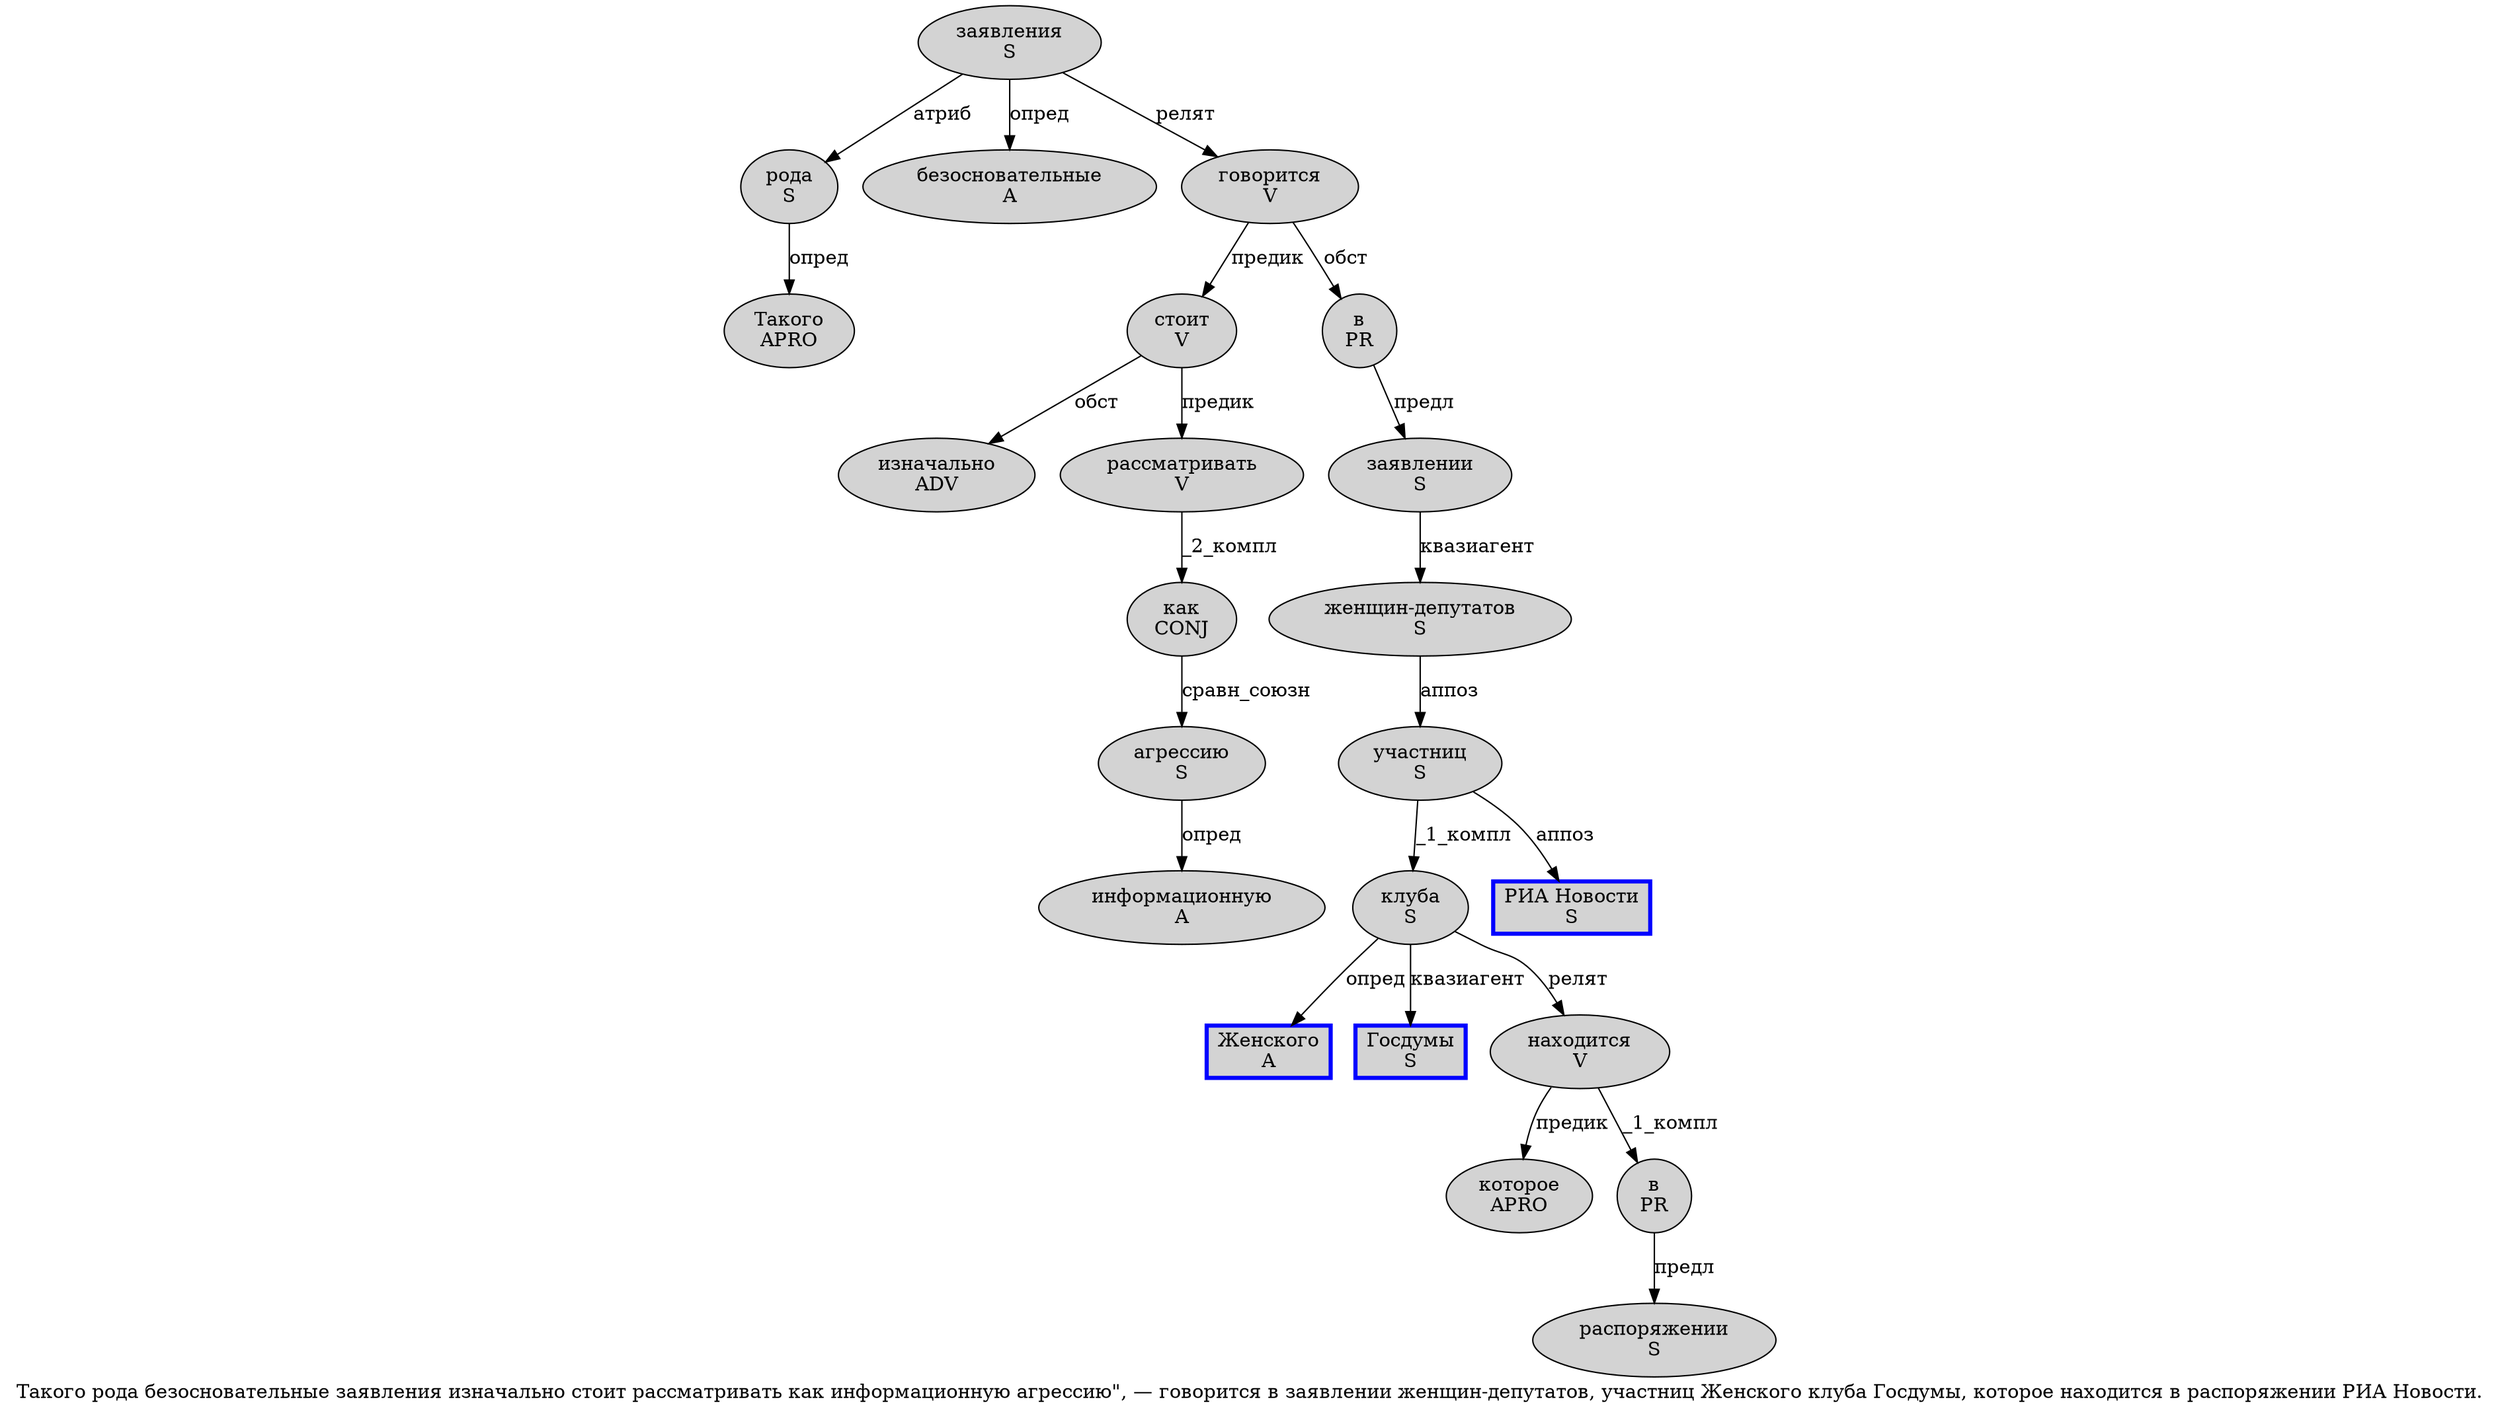 digraph SENTENCE_97 {
	graph [label="Такого рода безосновательные заявления изначально стоит рассматривать как информационную агрессию\", — говорится в заявлении женщин-депутатов, участниц Женского клуба Госдумы, которое находится в распоряжении РИА Новости."]
	node [style=filled]
		0 [label="Такого
APRO" color="" fillcolor=lightgray penwidth=1 shape=ellipse]
		1 [label="рода
S" color="" fillcolor=lightgray penwidth=1 shape=ellipse]
		2 [label="безосновательные
A" color="" fillcolor=lightgray penwidth=1 shape=ellipse]
		3 [label="заявления
S" color="" fillcolor=lightgray penwidth=1 shape=ellipse]
		4 [label="изначально
ADV" color="" fillcolor=lightgray penwidth=1 shape=ellipse]
		5 [label="стоит
V" color="" fillcolor=lightgray penwidth=1 shape=ellipse]
		6 [label="рассматривать
V" color="" fillcolor=lightgray penwidth=1 shape=ellipse]
		7 [label="как
CONJ" color="" fillcolor=lightgray penwidth=1 shape=ellipse]
		8 [label="информационную
A" color="" fillcolor=lightgray penwidth=1 shape=ellipse]
		9 [label="агрессию
S" color="" fillcolor=lightgray penwidth=1 shape=ellipse]
		13 [label="говорится
V" color="" fillcolor=lightgray penwidth=1 shape=ellipse]
		14 [label="в
PR" color="" fillcolor=lightgray penwidth=1 shape=ellipse]
		15 [label="заявлении
S" color="" fillcolor=lightgray penwidth=1 shape=ellipse]
		16 [label="женщин-депутатов
S" color="" fillcolor=lightgray penwidth=1 shape=ellipse]
		18 [label="участниц
S" color="" fillcolor=lightgray penwidth=1 shape=ellipse]
		19 [label="Женского
A" color=blue fillcolor=lightgray penwidth=3 shape=box]
		20 [label="клуба
S" color="" fillcolor=lightgray penwidth=1 shape=ellipse]
		21 [label="Госдумы
S" color=blue fillcolor=lightgray penwidth=3 shape=box]
		23 [label="которое
APRO" color="" fillcolor=lightgray penwidth=1 shape=ellipse]
		24 [label="находится
V" color="" fillcolor=lightgray penwidth=1 shape=ellipse]
		25 [label="в
PR" color="" fillcolor=lightgray penwidth=1 shape=ellipse]
		26 [label="распоряжении
S" color="" fillcolor=lightgray penwidth=1 shape=ellipse]
		27 [label="РИА Новости
S" color=blue fillcolor=lightgray penwidth=3 shape=box]
			13 -> 5 [label="предик"]
			13 -> 14 [label="обст"]
			18 -> 20 [label="_1_компл"]
			18 -> 27 [label="аппоз"]
			24 -> 23 [label="предик"]
			24 -> 25 [label="_1_компл"]
			16 -> 18 [label="аппоз"]
			25 -> 26 [label="предл"]
			9 -> 8 [label="опред"]
			5 -> 4 [label="обст"]
			5 -> 6 [label="предик"]
			7 -> 9 [label="сравн_союзн"]
			6 -> 7 [label="_2_компл"]
			15 -> 16 [label="квазиагент"]
			20 -> 19 [label="опред"]
			20 -> 21 [label="квазиагент"]
			20 -> 24 [label="релят"]
			1 -> 0 [label="опред"]
			14 -> 15 [label="предл"]
			3 -> 1 [label="атриб"]
			3 -> 2 [label="опред"]
			3 -> 13 [label="релят"]
}